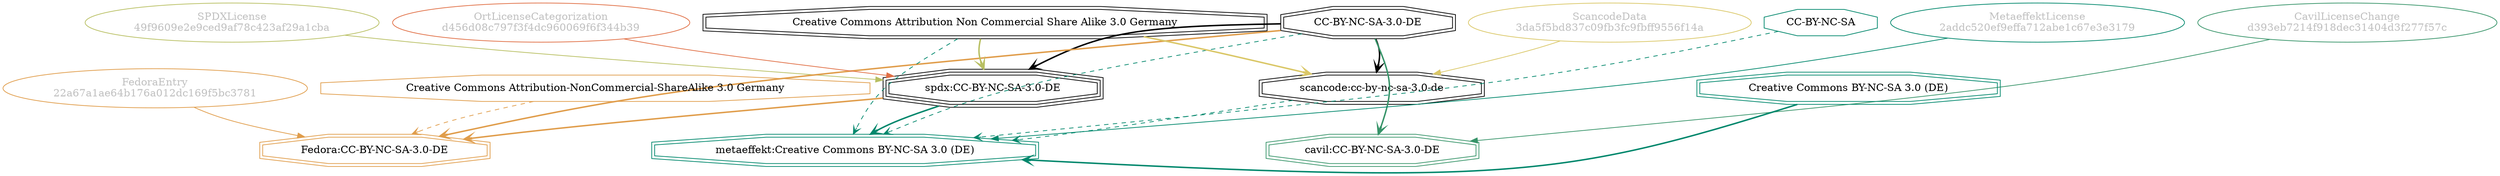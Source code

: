 strict digraph {
    node [shape=box];
    graph [splines=curved];
    987 [label="SPDXLicense\n49f9609e2e9ced9af78c423af29a1cba"
        ,fontcolor=gray
        ,color="#b8bf62"
        ,fillcolor="beige;1"
        ,shape=ellipse];
    988 [label="spdx:CC-BY-NC-SA-3.0-DE"
        ,shape=tripleoctagon];
    989 [label="CC-BY-NC-SA-3.0-DE"
        ,shape=doubleoctagon];
    990 [label="Creative Commons Attribution Non Commercial Share Alike 3.0 Germany"
        ,shape=doubleoctagon];
    6144 [label="FedoraEntry\n22a67a1ae64b176a012dc169f5bc3781"
         ,fontcolor=gray
         ,color="#e09d4b"
         ,fillcolor="beige;1"
         ,shape=ellipse];
    6145 [label="Fedora:CC-BY-NC-SA-3.0-DE"
         ,color="#e09d4b"
         ,shape=doubleoctagon];
    6146 [label="Creative Commons Attribution-NonCommercial-ShareAlike 3.0 Germany"
         ,color="#e09d4b"
         ,shape=octagon];
    13395 [label="ScancodeData\n3da5f5bd837c09fb3fc9fbff9556f14a"
          ,fontcolor=gray
          ,color="#dac767"
          ,fillcolor="beige;1"
          ,shape=ellipse];
    13396 [label="scancode:cc-by-nc-sa-3.0-de"
          ,shape=doubleoctagon];
    28593 [label="OrtLicenseCategorization\nd456d08c797f3f4dc960069f6f344b39"
          ,fontcolor=gray
          ,color="#e06f45"
          ,fillcolor="beige;1"
          ,shape=ellipse];
    36593 [label="CavilLicenseChange\nd393eb7214f918dec31404d3f277f57c"
          ,fontcolor=gray
          ,color="#379469"
          ,fillcolor="beige;1"
          ,shape=ellipse];
    36594 [label="cavil:CC-BY-NC-SA-3.0-DE"
          ,color="#379469"
          ,shape=doubleoctagon];
    40158 [label="CC-BY-NC-SA"
          ,color="#00876c"
          ,shape=octagon];
    40175 [label="MetaeffektLicense\n2addc520ef9effa712abe1c67e3e3179"
          ,fontcolor=gray
          ,color="#00876c"
          ,fillcolor="beige;1"
          ,shape=ellipse];
    40176 [label="metaeffekt:Creative Commons BY-NC-SA 3.0 (DE)"
          ,color="#00876c"
          ,shape=doubleoctagon];
    40177 [label="Creative Commons BY-NC-SA 3.0 (DE)"
          ,color="#00876c"
          ,shape=doubleoctagon];
    987 -> 988 [weight=0.5
               ,color="#b8bf62"];
    988 -> 6145 [style=bold
                ,arrowhead=vee
                ,weight=0.7
                ,color="#e09d4b"];
    988 -> 40176 [style=bold
                 ,arrowhead=vee
                 ,weight=0.7
                 ,color="#00876c"];
    989 -> 988 [style=bold
               ,arrowhead=vee
               ,weight=0.7];
    989 -> 6145 [style=bold
                ,arrowhead=vee
                ,weight=0.7
                ,color="#e09d4b"];
    989 -> 13396 [style=bold
                 ,arrowhead=vee
                 ,weight=0.7];
    989 -> 36594 [style=bold
                 ,arrowhead=vee
                 ,weight=0.7
                 ,color="#379469"];
    989 -> 36594 [style=bold
                 ,arrowhead=vee
                 ,weight=0.7
                 ,color="#379469"];
    989 -> 40176 [style=dashed
                 ,arrowhead=vee
                 ,weight=0.5
                 ,color="#00876c"];
    990 -> 988 [style=bold
               ,arrowhead=vee
               ,weight=0.7
               ,color="#b8bf62"];
    990 -> 13396 [style=bold
                 ,arrowhead=vee
                 ,weight=0.7
                 ,color="#dac767"];
    990 -> 40176 [style=dashed
                 ,arrowhead=vee
                 ,weight=0.5
                 ,color="#00876c"];
    6144 -> 6145 [weight=0.5
                 ,color="#e09d4b"];
    6146 -> 6145 [style=dashed
                 ,arrowhead=vee
                 ,weight=0.5
                 ,color="#e09d4b"];
    13395 -> 13396 [weight=0.5
                   ,color="#dac767"];
    13396 -> 40176 [style=dashed
                   ,arrowhead=vee
                   ,weight=0.5
                   ,color="#00876c"];
    28593 -> 988 [weight=0.5
                 ,color="#e06f45"];
    36593 -> 36594 [weight=0.5
                   ,color="#379469"];
    40158 -> 40176 [style=dashed
                   ,arrowhead=vee
                   ,weight=0.5
                   ,color="#00876c"];
    40175 -> 40176 [weight=0.5
                   ,color="#00876c"];
    40177 -> 40176 [style=bold
                   ,arrowhead=vee
                   ,weight=0.7
                   ,color="#00876c"];
}
